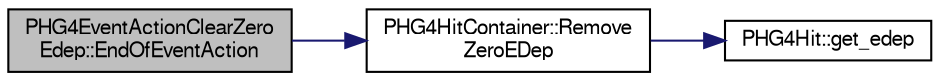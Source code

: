 digraph "PHG4EventActionClearZeroEdep::EndOfEventAction"
{
  bgcolor="transparent";
  edge [fontname="FreeSans",fontsize="10",labelfontname="FreeSans",labelfontsize="10"];
  node [fontname="FreeSans",fontsize="10",shape=record];
  rankdir="LR";
  Node1 [label="PHG4EventActionClearZero\lEdep::EndOfEventAction",height=0.2,width=0.4,color="black", fillcolor="grey75", style="filled" fontcolor="black"];
  Node1 -> Node2 [color="midnightblue",fontsize="10",style="solid",fontname="FreeSans"];
  Node2 [label="PHG4HitContainer::Remove\lZeroEDep",height=0.2,width=0.4,color="black",URL="$d4/d30/classPHG4HitContainer.html#a1cf8afd339b72457bd9d00c53587ed97"];
  Node2 -> Node3 [color="midnightblue",fontsize="10",style="solid",fontname="FreeSans"];
  Node3 [label="PHG4Hit::get_edep",height=0.2,width=0.4,color="black",URL="$d3/d9e/classPHG4Hit.html#a299edb9d0b140d0456f8bfecdf9cac56"];
}
